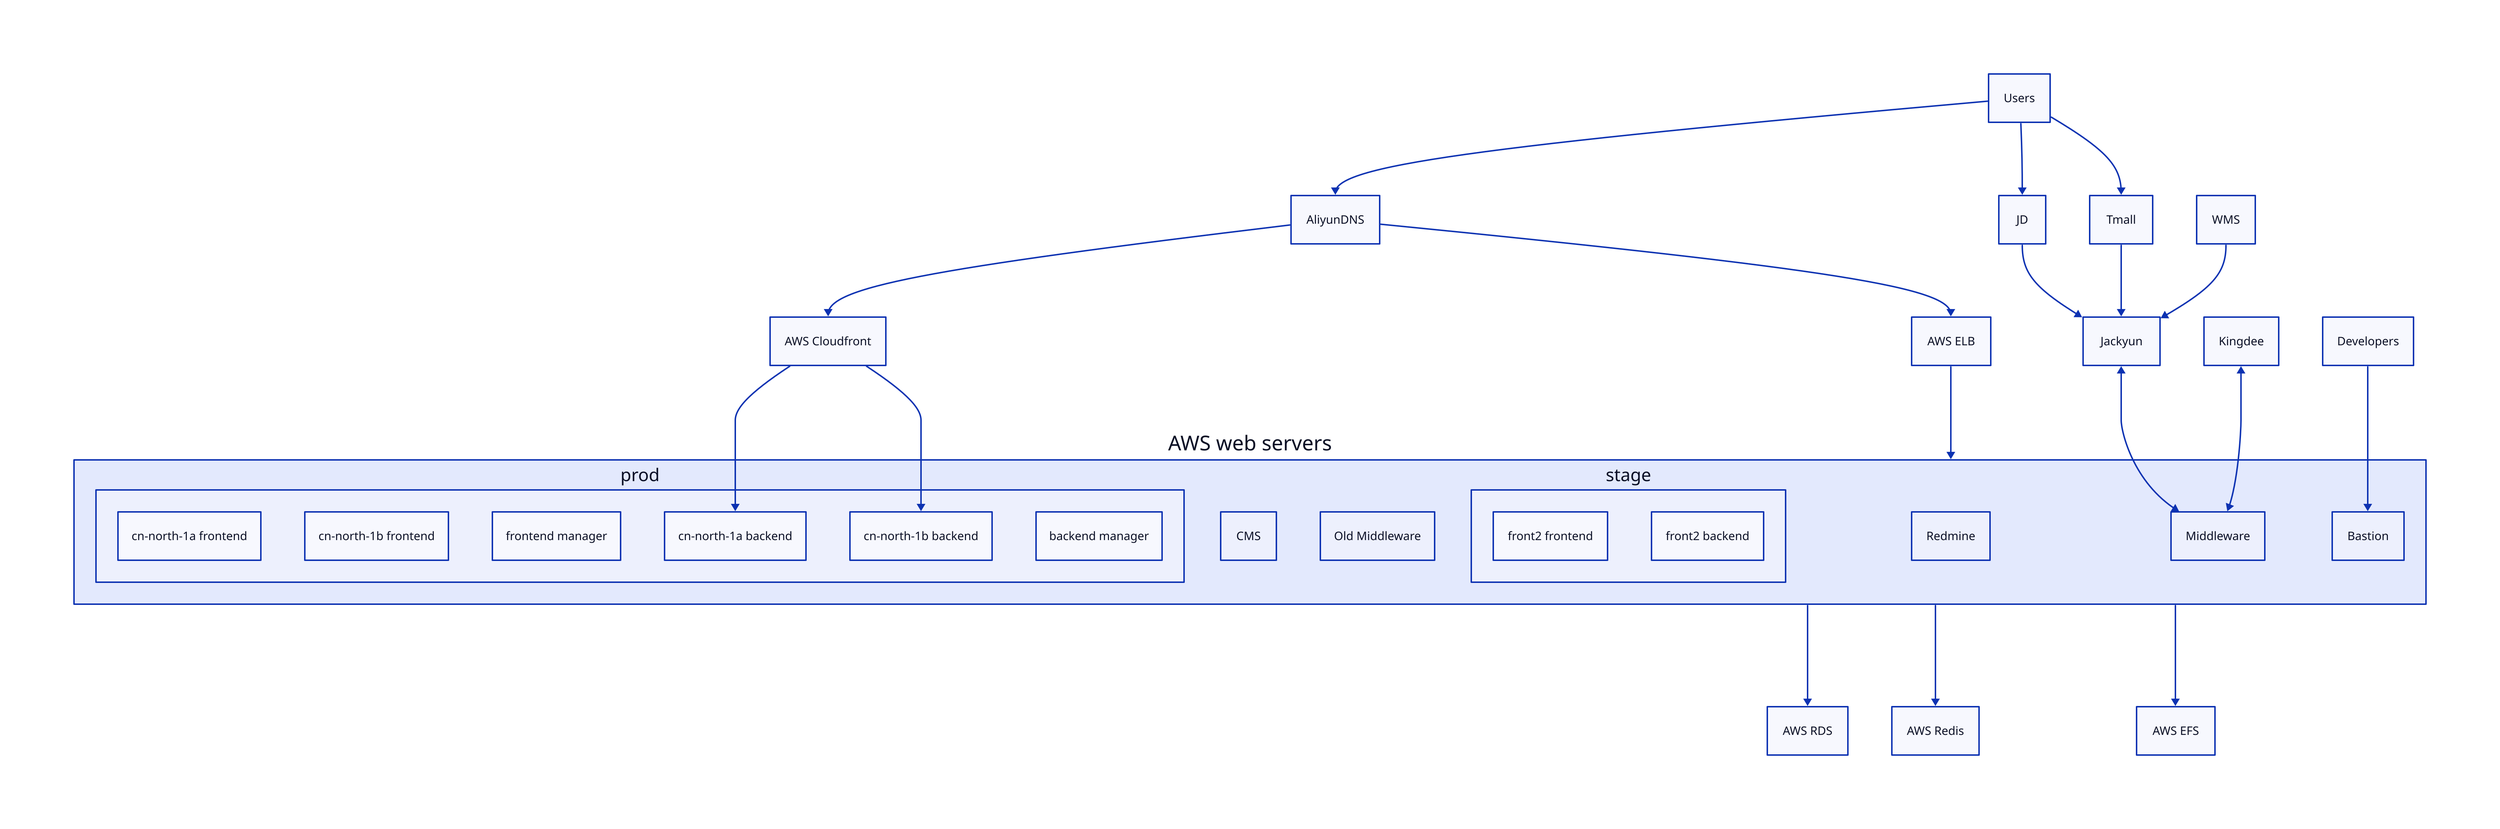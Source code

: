 u: Users
a: AliyunDNS
c: AWS Cloudfront
j: JD
t: Tmall
e: AWS ELB
w: AWS web servers {
  prod: {
    f1: cn-north-1a frontend
    f2: cn-north-1b frontend
    fm: frontend manager
    b1: cn-north-1a backend
    b2: cn-north-1b backend
    bm: backend manager
  }
  stage: {
    front2 frontend
    front2 backend
  }
  CMS
  Redmine
  m: Middleware
  Old Middleware
  Bastion
}
d: AWS RDS
k: Jackyun
u -> a
a -> c
a -> e
e -> w
c -> w.prod.b1
c -> w.prod.b2
w -> d
w -> AWS Redis
w -> AWS EFS
u -> j
u -> t
j -> k
t -> k
WMS -> k
k <-> w.m
Kingdee <-> w.m
Developers -> w.Bastion